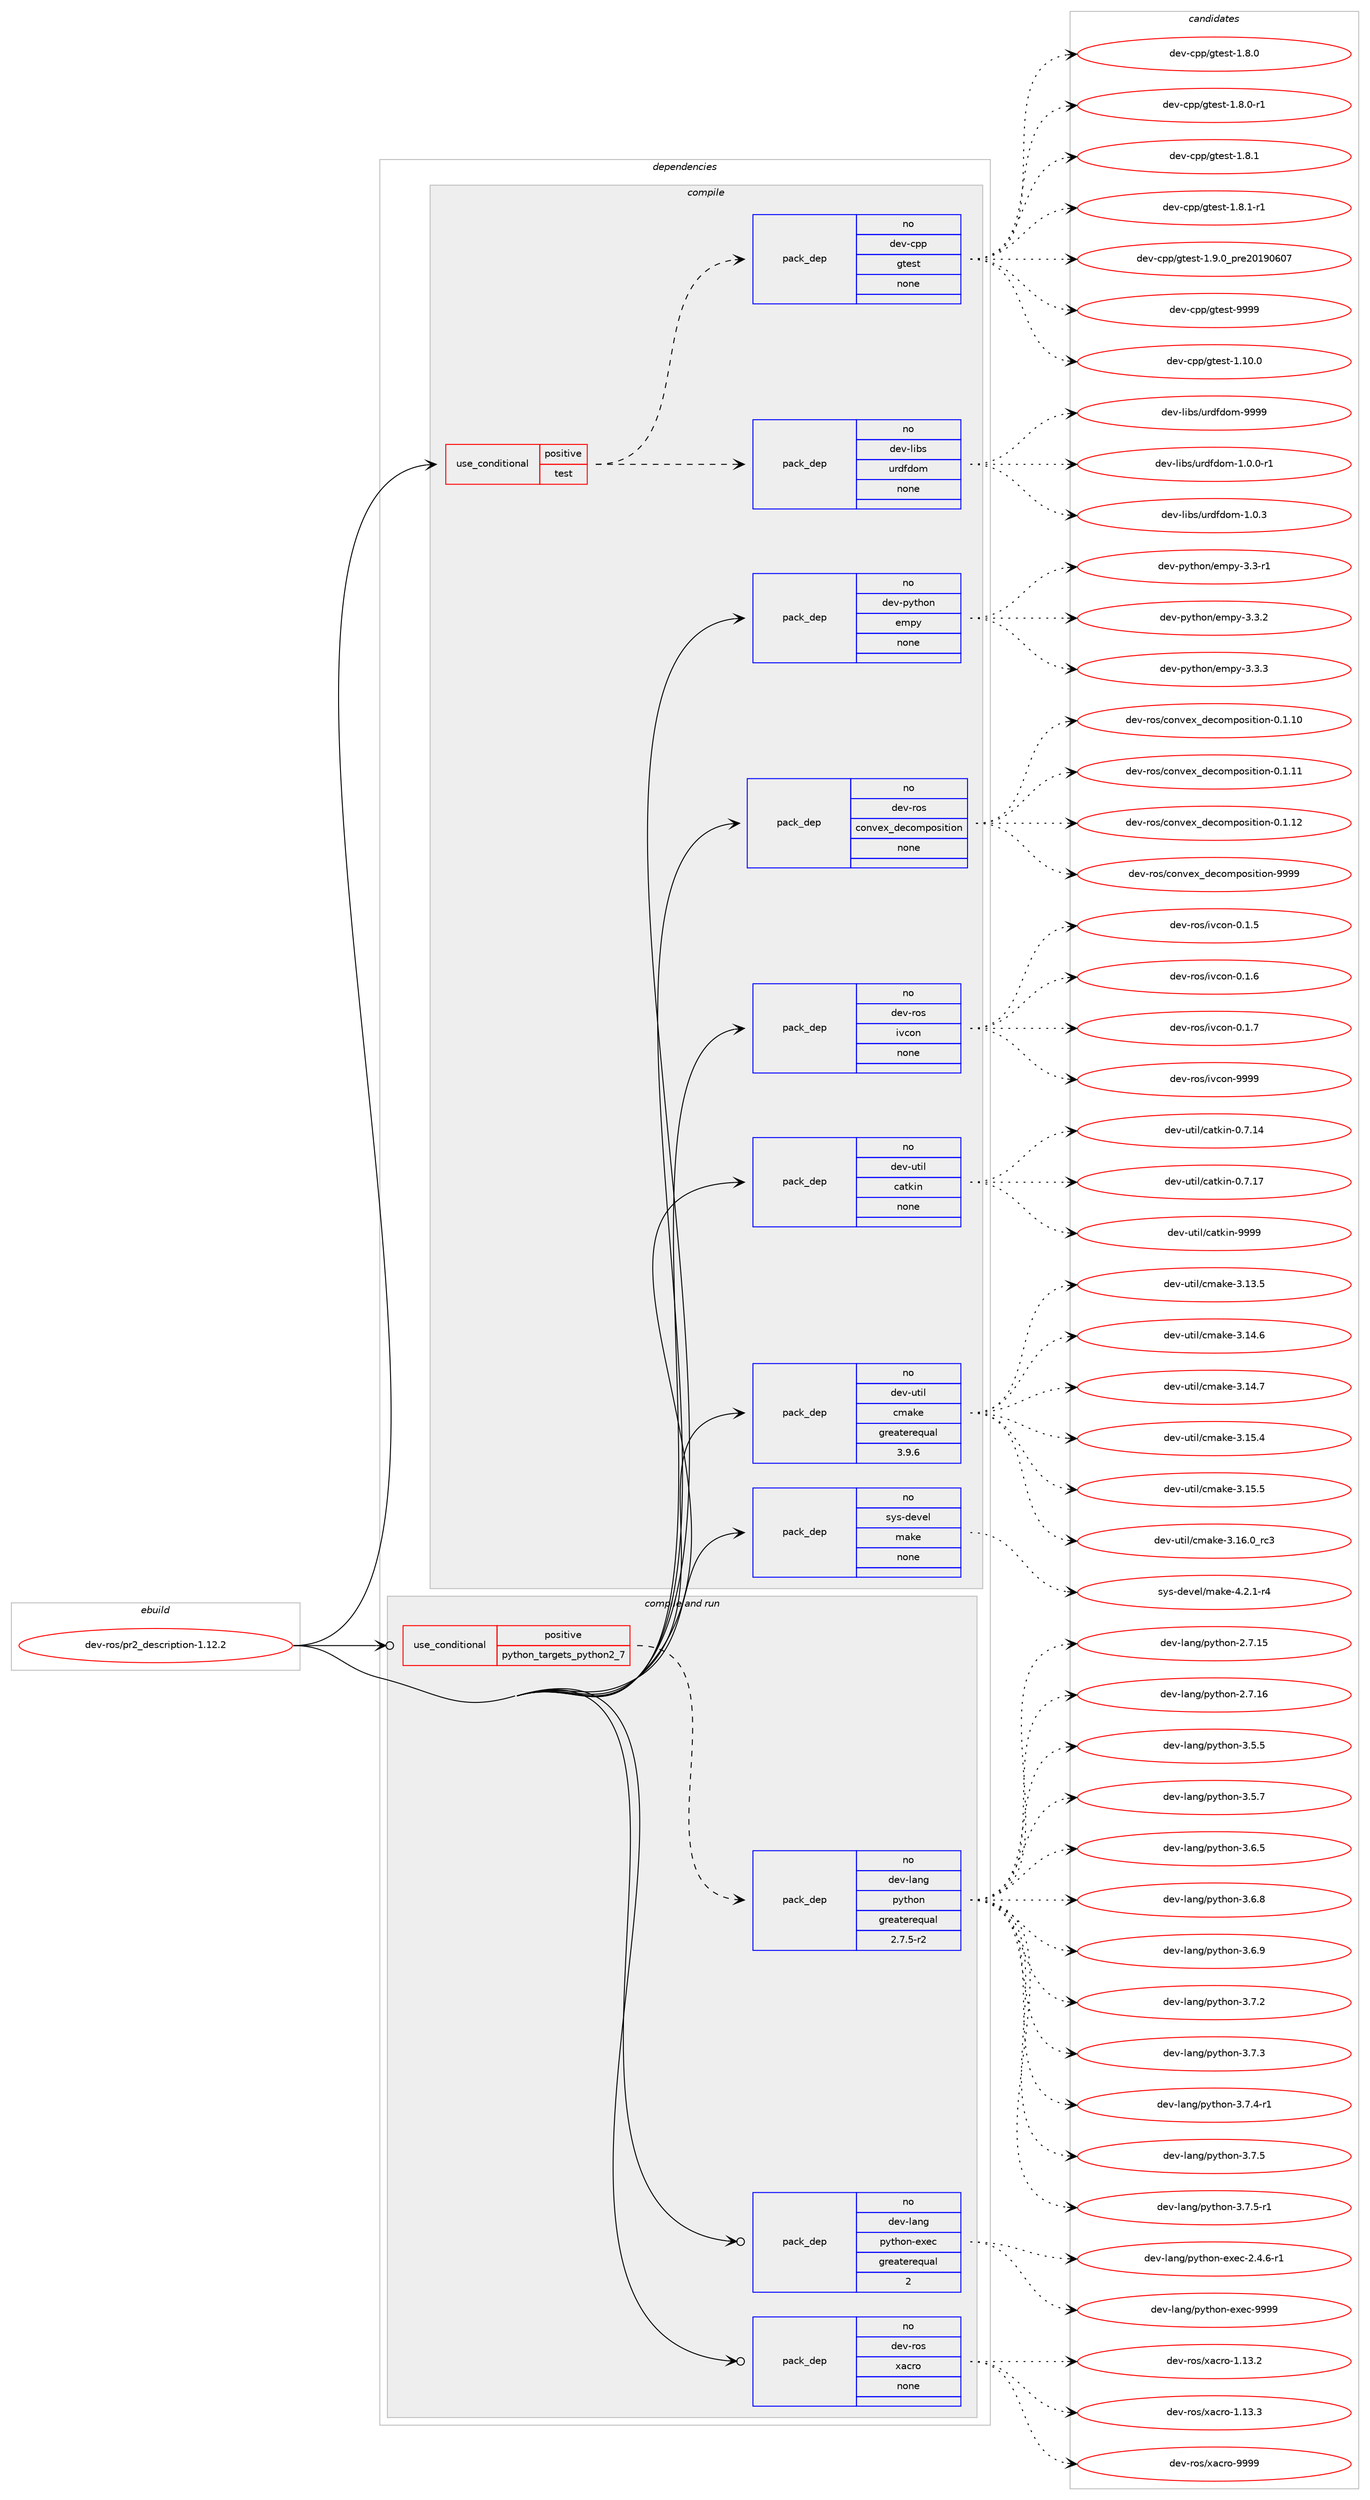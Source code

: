 digraph prolog {

# *************
# Graph options
# *************

newrank=true;
concentrate=true;
compound=true;
graph [rankdir=LR,fontname=Helvetica,fontsize=10,ranksep=1.5];#, ranksep=2.5, nodesep=0.2];
edge  [arrowhead=vee];
node  [fontname=Helvetica,fontsize=10];

# **********
# The ebuild
# **********

subgraph cluster_leftcol {
color=gray;
rank=same;
label=<<i>ebuild</i>>;
id [label="dev-ros/pr2_description-1.12.2", color=red, width=4, href="../dev-ros/pr2_description-1.12.2.svg"];
}

# ****************
# The dependencies
# ****************

subgraph cluster_midcol {
color=gray;
label=<<i>dependencies</i>>;
subgraph cluster_compile {
fillcolor="#eeeeee";
style=filled;
label=<<i>compile</i>>;
subgraph cond154172 {
dependency658375 [label=<<TABLE BORDER="0" CELLBORDER="1" CELLSPACING="0" CELLPADDING="4"><TR><TD ROWSPAN="3" CELLPADDING="10">use_conditional</TD></TR><TR><TD>positive</TD></TR><TR><TD>test</TD></TR></TABLE>>, shape=none, color=red];
subgraph pack492297 {
dependency658376 [label=<<TABLE BORDER="0" CELLBORDER="1" CELLSPACING="0" CELLPADDING="4" WIDTH="220"><TR><TD ROWSPAN="6" CELLPADDING="30">pack_dep</TD></TR><TR><TD WIDTH="110">no</TD></TR><TR><TD>dev-libs</TD></TR><TR><TD>urdfdom</TD></TR><TR><TD>none</TD></TR><TR><TD></TD></TR></TABLE>>, shape=none, color=blue];
}
dependency658375:e -> dependency658376:w [weight=20,style="dashed",arrowhead="vee"];
subgraph pack492298 {
dependency658377 [label=<<TABLE BORDER="0" CELLBORDER="1" CELLSPACING="0" CELLPADDING="4" WIDTH="220"><TR><TD ROWSPAN="6" CELLPADDING="30">pack_dep</TD></TR><TR><TD WIDTH="110">no</TD></TR><TR><TD>dev-cpp</TD></TR><TR><TD>gtest</TD></TR><TR><TD>none</TD></TR><TR><TD></TD></TR></TABLE>>, shape=none, color=blue];
}
dependency658375:e -> dependency658377:w [weight=20,style="dashed",arrowhead="vee"];
}
id:e -> dependency658375:w [weight=20,style="solid",arrowhead="vee"];
subgraph pack492299 {
dependency658378 [label=<<TABLE BORDER="0" CELLBORDER="1" CELLSPACING="0" CELLPADDING="4" WIDTH="220"><TR><TD ROWSPAN="6" CELLPADDING="30">pack_dep</TD></TR><TR><TD WIDTH="110">no</TD></TR><TR><TD>dev-python</TD></TR><TR><TD>empy</TD></TR><TR><TD>none</TD></TR><TR><TD></TD></TR></TABLE>>, shape=none, color=blue];
}
id:e -> dependency658378:w [weight=20,style="solid",arrowhead="vee"];
subgraph pack492300 {
dependency658379 [label=<<TABLE BORDER="0" CELLBORDER="1" CELLSPACING="0" CELLPADDING="4" WIDTH="220"><TR><TD ROWSPAN="6" CELLPADDING="30">pack_dep</TD></TR><TR><TD WIDTH="110">no</TD></TR><TR><TD>dev-ros</TD></TR><TR><TD>convex_decomposition</TD></TR><TR><TD>none</TD></TR><TR><TD></TD></TR></TABLE>>, shape=none, color=blue];
}
id:e -> dependency658379:w [weight=20,style="solid",arrowhead="vee"];
subgraph pack492301 {
dependency658380 [label=<<TABLE BORDER="0" CELLBORDER="1" CELLSPACING="0" CELLPADDING="4" WIDTH="220"><TR><TD ROWSPAN="6" CELLPADDING="30">pack_dep</TD></TR><TR><TD WIDTH="110">no</TD></TR><TR><TD>dev-ros</TD></TR><TR><TD>ivcon</TD></TR><TR><TD>none</TD></TR><TR><TD></TD></TR></TABLE>>, shape=none, color=blue];
}
id:e -> dependency658380:w [weight=20,style="solid",arrowhead="vee"];
subgraph pack492302 {
dependency658381 [label=<<TABLE BORDER="0" CELLBORDER="1" CELLSPACING="0" CELLPADDING="4" WIDTH="220"><TR><TD ROWSPAN="6" CELLPADDING="30">pack_dep</TD></TR><TR><TD WIDTH="110">no</TD></TR><TR><TD>dev-util</TD></TR><TR><TD>catkin</TD></TR><TR><TD>none</TD></TR><TR><TD></TD></TR></TABLE>>, shape=none, color=blue];
}
id:e -> dependency658381:w [weight=20,style="solid",arrowhead="vee"];
subgraph pack492303 {
dependency658382 [label=<<TABLE BORDER="0" CELLBORDER="1" CELLSPACING="0" CELLPADDING="4" WIDTH="220"><TR><TD ROWSPAN="6" CELLPADDING="30">pack_dep</TD></TR><TR><TD WIDTH="110">no</TD></TR><TR><TD>dev-util</TD></TR><TR><TD>cmake</TD></TR><TR><TD>greaterequal</TD></TR><TR><TD>3.9.6</TD></TR></TABLE>>, shape=none, color=blue];
}
id:e -> dependency658382:w [weight=20,style="solid",arrowhead="vee"];
subgraph pack492304 {
dependency658383 [label=<<TABLE BORDER="0" CELLBORDER="1" CELLSPACING="0" CELLPADDING="4" WIDTH="220"><TR><TD ROWSPAN="6" CELLPADDING="30">pack_dep</TD></TR><TR><TD WIDTH="110">no</TD></TR><TR><TD>sys-devel</TD></TR><TR><TD>make</TD></TR><TR><TD>none</TD></TR><TR><TD></TD></TR></TABLE>>, shape=none, color=blue];
}
id:e -> dependency658383:w [weight=20,style="solid",arrowhead="vee"];
}
subgraph cluster_compileandrun {
fillcolor="#eeeeee";
style=filled;
label=<<i>compile and run</i>>;
subgraph cond154173 {
dependency658384 [label=<<TABLE BORDER="0" CELLBORDER="1" CELLSPACING="0" CELLPADDING="4"><TR><TD ROWSPAN="3" CELLPADDING="10">use_conditional</TD></TR><TR><TD>positive</TD></TR><TR><TD>python_targets_python2_7</TD></TR></TABLE>>, shape=none, color=red];
subgraph pack492305 {
dependency658385 [label=<<TABLE BORDER="0" CELLBORDER="1" CELLSPACING="0" CELLPADDING="4" WIDTH="220"><TR><TD ROWSPAN="6" CELLPADDING="30">pack_dep</TD></TR><TR><TD WIDTH="110">no</TD></TR><TR><TD>dev-lang</TD></TR><TR><TD>python</TD></TR><TR><TD>greaterequal</TD></TR><TR><TD>2.7.5-r2</TD></TR></TABLE>>, shape=none, color=blue];
}
dependency658384:e -> dependency658385:w [weight=20,style="dashed",arrowhead="vee"];
}
id:e -> dependency658384:w [weight=20,style="solid",arrowhead="odotvee"];
subgraph pack492306 {
dependency658386 [label=<<TABLE BORDER="0" CELLBORDER="1" CELLSPACING="0" CELLPADDING="4" WIDTH="220"><TR><TD ROWSPAN="6" CELLPADDING="30">pack_dep</TD></TR><TR><TD WIDTH="110">no</TD></TR><TR><TD>dev-lang</TD></TR><TR><TD>python-exec</TD></TR><TR><TD>greaterequal</TD></TR><TR><TD>2</TD></TR></TABLE>>, shape=none, color=blue];
}
id:e -> dependency658386:w [weight=20,style="solid",arrowhead="odotvee"];
subgraph pack492307 {
dependency658387 [label=<<TABLE BORDER="0" CELLBORDER="1" CELLSPACING="0" CELLPADDING="4" WIDTH="220"><TR><TD ROWSPAN="6" CELLPADDING="30">pack_dep</TD></TR><TR><TD WIDTH="110">no</TD></TR><TR><TD>dev-ros</TD></TR><TR><TD>xacro</TD></TR><TR><TD>none</TD></TR><TR><TD></TD></TR></TABLE>>, shape=none, color=blue];
}
id:e -> dependency658387:w [weight=20,style="solid",arrowhead="odotvee"];
}
subgraph cluster_run {
fillcolor="#eeeeee";
style=filled;
label=<<i>run</i>>;
}
}

# **************
# The candidates
# **************

subgraph cluster_choices {
rank=same;
color=gray;
label=<<i>candidates</i>>;

subgraph choice492297 {
color=black;
nodesep=1;
choice1001011184510810598115471171141001021001111094549464846484511449 [label="dev-libs/urdfdom-1.0.0-r1", color=red, width=4,href="../dev-libs/urdfdom-1.0.0-r1.svg"];
choice100101118451081059811547117114100102100111109454946484651 [label="dev-libs/urdfdom-1.0.3", color=red, width=4,href="../dev-libs/urdfdom-1.0.3.svg"];
choice1001011184510810598115471171141001021001111094557575757 [label="dev-libs/urdfdom-9999", color=red, width=4,href="../dev-libs/urdfdom-9999.svg"];
dependency658376:e -> choice1001011184510810598115471171141001021001111094549464846484511449:w [style=dotted,weight="100"];
dependency658376:e -> choice100101118451081059811547117114100102100111109454946484651:w [style=dotted,weight="100"];
dependency658376:e -> choice1001011184510810598115471171141001021001111094557575757:w [style=dotted,weight="100"];
}
subgraph choice492298 {
color=black;
nodesep=1;
choice10010111845991121124710311610111511645494649484648 [label="dev-cpp/gtest-1.10.0", color=red, width=4,href="../dev-cpp/gtest-1.10.0.svg"];
choice100101118459911211247103116101115116454946564648 [label="dev-cpp/gtest-1.8.0", color=red, width=4,href="../dev-cpp/gtest-1.8.0.svg"];
choice1001011184599112112471031161011151164549465646484511449 [label="dev-cpp/gtest-1.8.0-r1", color=red, width=4,href="../dev-cpp/gtest-1.8.0-r1.svg"];
choice100101118459911211247103116101115116454946564649 [label="dev-cpp/gtest-1.8.1", color=red, width=4,href="../dev-cpp/gtest-1.8.1.svg"];
choice1001011184599112112471031161011151164549465646494511449 [label="dev-cpp/gtest-1.8.1-r1", color=red, width=4,href="../dev-cpp/gtest-1.8.1-r1.svg"];
choice100101118459911211247103116101115116454946574648951121141015048495748544855 [label="dev-cpp/gtest-1.9.0_pre20190607", color=red, width=4,href="../dev-cpp/gtest-1.9.0_pre20190607.svg"];
choice1001011184599112112471031161011151164557575757 [label="dev-cpp/gtest-9999", color=red, width=4,href="../dev-cpp/gtest-9999.svg"];
dependency658377:e -> choice10010111845991121124710311610111511645494649484648:w [style=dotted,weight="100"];
dependency658377:e -> choice100101118459911211247103116101115116454946564648:w [style=dotted,weight="100"];
dependency658377:e -> choice1001011184599112112471031161011151164549465646484511449:w [style=dotted,weight="100"];
dependency658377:e -> choice100101118459911211247103116101115116454946564649:w [style=dotted,weight="100"];
dependency658377:e -> choice1001011184599112112471031161011151164549465646494511449:w [style=dotted,weight="100"];
dependency658377:e -> choice100101118459911211247103116101115116454946574648951121141015048495748544855:w [style=dotted,weight="100"];
dependency658377:e -> choice1001011184599112112471031161011151164557575757:w [style=dotted,weight="100"];
}
subgraph choice492299 {
color=black;
nodesep=1;
choice1001011184511212111610411111047101109112121455146514511449 [label="dev-python/empy-3.3-r1", color=red, width=4,href="../dev-python/empy-3.3-r1.svg"];
choice1001011184511212111610411111047101109112121455146514650 [label="dev-python/empy-3.3.2", color=red, width=4,href="../dev-python/empy-3.3.2.svg"];
choice1001011184511212111610411111047101109112121455146514651 [label="dev-python/empy-3.3.3", color=red, width=4,href="../dev-python/empy-3.3.3.svg"];
dependency658378:e -> choice1001011184511212111610411111047101109112121455146514511449:w [style=dotted,weight="100"];
dependency658378:e -> choice1001011184511212111610411111047101109112121455146514650:w [style=dotted,weight="100"];
dependency658378:e -> choice1001011184511212111610411111047101109112121455146514651:w [style=dotted,weight="100"];
}
subgraph choice492300 {
color=black;
nodesep=1;
choice100101118451141111154799111110118101120951001019911110911211111510511610511111045484649464948 [label="dev-ros/convex_decomposition-0.1.10", color=red, width=4,href="../dev-ros/convex_decomposition-0.1.10.svg"];
choice100101118451141111154799111110118101120951001019911110911211111510511610511111045484649464949 [label="dev-ros/convex_decomposition-0.1.11", color=red, width=4,href="../dev-ros/convex_decomposition-0.1.11.svg"];
choice100101118451141111154799111110118101120951001019911110911211111510511610511111045484649464950 [label="dev-ros/convex_decomposition-0.1.12", color=red, width=4,href="../dev-ros/convex_decomposition-0.1.12.svg"];
choice10010111845114111115479911111011810112095100101991111091121111151051161051111104557575757 [label="dev-ros/convex_decomposition-9999", color=red, width=4,href="../dev-ros/convex_decomposition-9999.svg"];
dependency658379:e -> choice100101118451141111154799111110118101120951001019911110911211111510511610511111045484649464948:w [style=dotted,weight="100"];
dependency658379:e -> choice100101118451141111154799111110118101120951001019911110911211111510511610511111045484649464949:w [style=dotted,weight="100"];
dependency658379:e -> choice100101118451141111154799111110118101120951001019911110911211111510511610511111045484649464950:w [style=dotted,weight="100"];
dependency658379:e -> choice10010111845114111115479911111011810112095100101991111091121111151051161051111104557575757:w [style=dotted,weight="100"];
}
subgraph choice492301 {
color=black;
nodesep=1;
choice100101118451141111154710511899111110454846494653 [label="dev-ros/ivcon-0.1.5", color=red, width=4,href="../dev-ros/ivcon-0.1.5.svg"];
choice100101118451141111154710511899111110454846494654 [label="dev-ros/ivcon-0.1.6", color=red, width=4,href="../dev-ros/ivcon-0.1.6.svg"];
choice100101118451141111154710511899111110454846494655 [label="dev-ros/ivcon-0.1.7", color=red, width=4,href="../dev-ros/ivcon-0.1.7.svg"];
choice1001011184511411111547105118991111104557575757 [label="dev-ros/ivcon-9999", color=red, width=4,href="../dev-ros/ivcon-9999.svg"];
dependency658380:e -> choice100101118451141111154710511899111110454846494653:w [style=dotted,weight="100"];
dependency658380:e -> choice100101118451141111154710511899111110454846494654:w [style=dotted,weight="100"];
dependency658380:e -> choice100101118451141111154710511899111110454846494655:w [style=dotted,weight="100"];
dependency658380:e -> choice1001011184511411111547105118991111104557575757:w [style=dotted,weight="100"];
}
subgraph choice492302 {
color=black;
nodesep=1;
choice1001011184511711610510847999711610710511045484655464952 [label="dev-util/catkin-0.7.14", color=red, width=4,href="../dev-util/catkin-0.7.14.svg"];
choice1001011184511711610510847999711610710511045484655464955 [label="dev-util/catkin-0.7.17", color=red, width=4,href="../dev-util/catkin-0.7.17.svg"];
choice100101118451171161051084799971161071051104557575757 [label="dev-util/catkin-9999", color=red, width=4,href="../dev-util/catkin-9999.svg"];
dependency658381:e -> choice1001011184511711610510847999711610710511045484655464952:w [style=dotted,weight="100"];
dependency658381:e -> choice1001011184511711610510847999711610710511045484655464955:w [style=dotted,weight="100"];
dependency658381:e -> choice100101118451171161051084799971161071051104557575757:w [style=dotted,weight="100"];
}
subgraph choice492303 {
color=black;
nodesep=1;
choice1001011184511711610510847991099710710145514649514653 [label="dev-util/cmake-3.13.5", color=red, width=4,href="../dev-util/cmake-3.13.5.svg"];
choice1001011184511711610510847991099710710145514649524654 [label="dev-util/cmake-3.14.6", color=red, width=4,href="../dev-util/cmake-3.14.6.svg"];
choice1001011184511711610510847991099710710145514649524655 [label="dev-util/cmake-3.14.7", color=red, width=4,href="../dev-util/cmake-3.14.7.svg"];
choice1001011184511711610510847991099710710145514649534652 [label="dev-util/cmake-3.15.4", color=red, width=4,href="../dev-util/cmake-3.15.4.svg"];
choice1001011184511711610510847991099710710145514649534653 [label="dev-util/cmake-3.15.5", color=red, width=4,href="../dev-util/cmake-3.15.5.svg"];
choice1001011184511711610510847991099710710145514649544648951149951 [label="dev-util/cmake-3.16.0_rc3", color=red, width=4,href="../dev-util/cmake-3.16.0_rc3.svg"];
dependency658382:e -> choice1001011184511711610510847991099710710145514649514653:w [style=dotted,weight="100"];
dependency658382:e -> choice1001011184511711610510847991099710710145514649524654:w [style=dotted,weight="100"];
dependency658382:e -> choice1001011184511711610510847991099710710145514649524655:w [style=dotted,weight="100"];
dependency658382:e -> choice1001011184511711610510847991099710710145514649534652:w [style=dotted,weight="100"];
dependency658382:e -> choice1001011184511711610510847991099710710145514649534653:w [style=dotted,weight="100"];
dependency658382:e -> choice1001011184511711610510847991099710710145514649544648951149951:w [style=dotted,weight="100"];
}
subgraph choice492304 {
color=black;
nodesep=1;
choice1151211154510010111810110847109971071014552465046494511452 [label="sys-devel/make-4.2.1-r4", color=red, width=4,href="../sys-devel/make-4.2.1-r4.svg"];
dependency658383:e -> choice1151211154510010111810110847109971071014552465046494511452:w [style=dotted,weight="100"];
}
subgraph choice492305 {
color=black;
nodesep=1;
choice10010111845108971101034711212111610411111045504655464953 [label="dev-lang/python-2.7.15", color=red, width=4,href="../dev-lang/python-2.7.15.svg"];
choice10010111845108971101034711212111610411111045504655464954 [label="dev-lang/python-2.7.16", color=red, width=4,href="../dev-lang/python-2.7.16.svg"];
choice100101118451089711010347112121116104111110455146534653 [label="dev-lang/python-3.5.5", color=red, width=4,href="../dev-lang/python-3.5.5.svg"];
choice100101118451089711010347112121116104111110455146534655 [label="dev-lang/python-3.5.7", color=red, width=4,href="../dev-lang/python-3.5.7.svg"];
choice100101118451089711010347112121116104111110455146544653 [label="dev-lang/python-3.6.5", color=red, width=4,href="../dev-lang/python-3.6.5.svg"];
choice100101118451089711010347112121116104111110455146544656 [label="dev-lang/python-3.6.8", color=red, width=4,href="../dev-lang/python-3.6.8.svg"];
choice100101118451089711010347112121116104111110455146544657 [label="dev-lang/python-3.6.9", color=red, width=4,href="../dev-lang/python-3.6.9.svg"];
choice100101118451089711010347112121116104111110455146554650 [label="dev-lang/python-3.7.2", color=red, width=4,href="../dev-lang/python-3.7.2.svg"];
choice100101118451089711010347112121116104111110455146554651 [label="dev-lang/python-3.7.3", color=red, width=4,href="../dev-lang/python-3.7.3.svg"];
choice1001011184510897110103471121211161041111104551465546524511449 [label="dev-lang/python-3.7.4-r1", color=red, width=4,href="../dev-lang/python-3.7.4-r1.svg"];
choice100101118451089711010347112121116104111110455146554653 [label="dev-lang/python-3.7.5", color=red, width=4,href="../dev-lang/python-3.7.5.svg"];
choice1001011184510897110103471121211161041111104551465546534511449 [label="dev-lang/python-3.7.5-r1", color=red, width=4,href="../dev-lang/python-3.7.5-r1.svg"];
dependency658385:e -> choice10010111845108971101034711212111610411111045504655464953:w [style=dotted,weight="100"];
dependency658385:e -> choice10010111845108971101034711212111610411111045504655464954:w [style=dotted,weight="100"];
dependency658385:e -> choice100101118451089711010347112121116104111110455146534653:w [style=dotted,weight="100"];
dependency658385:e -> choice100101118451089711010347112121116104111110455146534655:w [style=dotted,weight="100"];
dependency658385:e -> choice100101118451089711010347112121116104111110455146544653:w [style=dotted,weight="100"];
dependency658385:e -> choice100101118451089711010347112121116104111110455146544656:w [style=dotted,weight="100"];
dependency658385:e -> choice100101118451089711010347112121116104111110455146544657:w [style=dotted,weight="100"];
dependency658385:e -> choice100101118451089711010347112121116104111110455146554650:w [style=dotted,weight="100"];
dependency658385:e -> choice100101118451089711010347112121116104111110455146554651:w [style=dotted,weight="100"];
dependency658385:e -> choice1001011184510897110103471121211161041111104551465546524511449:w [style=dotted,weight="100"];
dependency658385:e -> choice100101118451089711010347112121116104111110455146554653:w [style=dotted,weight="100"];
dependency658385:e -> choice1001011184510897110103471121211161041111104551465546534511449:w [style=dotted,weight="100"];
}
subgraph choice492306 {
color=black;
nodesep=1;
choice10010111845108971101034711212111610411111045101120101994550465246544511449 [label="dev-lang/python-exec-2.4.6-r1", color=red, width=4,href="../dev-lang/python-exec-2.4.6-r1.svg"];
choice10010111845108971101034711212111610411111045101120101994557575757 [label="dev-lang/python-exec-9999", color=red, width=4,href="../dev-lang/python-exec-9999.svg"];
dependency658386:e -> choice10010111845108971101034711212111610411111045101120101994550465246544511449:w [style=dotted,weight="100"];
dependency658386:e -> choice10010111845108971101034711212111610411111045101120101994557575757:w [style=dotted,weight="100"];
}
subgraph choice492307 {
color=black;
nodesep=1;
choice1001011184511411111547120979911411145494649514650 [label="dev-ros/xacro-1.13.2", color=red, width=4,href="../dev-ros/xacro-1.13.2.svg"];
choice1001011184511411111547120979911411145494649514651 [label="dev-ros/xacro-1.13.3", color=red, width=4,href="../dev-ros/xacro-1.13.3.svg"];
choice100101118451141111154712097991141114557575757 [label="dev-ros/xacro-9999", color=red, width=4,href="../dev-ros/xacro-9999.svg"];
dependency658387:e -> choice1001011184511411111547120979911411145494649514650:w [style=dotted,weight="100"];
dependency658387:e -> choice1001011184511411111547120979911411145494649514651:w [style=dotted,weight="100"];
dependency658387:e -> choice100101118451141111154712097991141114557575757:w [style=dotted,weight="100"];
}
}

}
